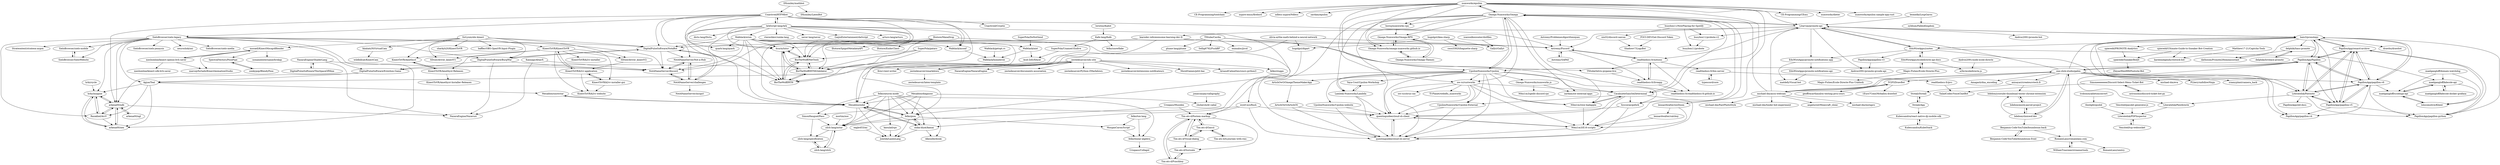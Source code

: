 digraph G {
"numworks/epsilon" -> "Omega-Numworks/Omega"
"numworks/epsilon" -> "UpsilonNumworks/Upsilon"
"numworks/epsilon" -> "CE-Programming/CEmu" ["e"=1]
"numworks/epsilon" -> "numworks/dieter"
"numworks/epsilon" -> "numworks/epsilon-sample-app-rust"
"numworks/epsilon" -> "boricj/numworks-rpn"
"numworks/epsilon" -> "CE-Programming/toolchain" ["e"=1]
"numworks/epsilon" -> "nw-rs/rustworks"
"numworks/epsilon" -> "nspire-emus/firebird" ["e"=1]
"numworks/epsilon" -> "ndless-nspire/Ndless" ["e"=1]
"numworks/epsilon" -> "CacahueteSansSel/leterminal"
"numworks/epsilon" -> "Litarvan/pronote-api"
"numworks/epsilon" -> "zardam/epsilon"
"numworks/epsilon" -> "Omega-Numworks/omega-numworks.github.io"
"numworks/epsilon" -> "lennardwalter/nwDoom"
"zestedesavoir/zds-site" -> "firm1/zest-writer"
"zestedesavoir/zds-site" -> "zestedesavoir/zmarkdown"
"zestedesavoir/zds-site" -> "NazaraEngine/NazaraEngine" ["e"=1]
"zestedesavoir/zds-site" -> "zestedesavoir/documents-association"
"zestedesavoir/zds-site" -> "zestedesavoir/Python-ZMarkdown"
"zestedesavoir/zds-site" -> "zestedesavoir/extensions-notificateurs"
"zestedesavoir/zds-site" -> "MorelGames/pitit-bac"
"zestedesavoir/zds-site" -> "ArnaudCalmettes/cours-python3"
"zestedesavoir/zds-site" -> "DigitalPulseSoftware/Erewhon-Game"
"zestedesavoir/zds-site" -> "felko/sluggo"
"zestedesavoir/zds-site" -> "Apjue/Teal"
"moraell/KinectMocap4Blender" -> "marcojrfurtado/KinectAnimationStudio"
"moraell/KinectMocap4Blender" -> "meshonline/kinect-openni-bvh-saver"
"moraell/KinectMocap4Blender" -> "nonameentername/brokap"
"moraell/KinectMocap4Blender" -> "SpectralVectors/PosePipe"
"busybox11/NowPlaying-for-Spotify" -> "busybox11/probote-v2"
"busybox11/NowPlaying-for-Spotify" -> "busybox11/probote"
"busybox11/NowPlaying-for-Spotify" -> "xixi52/discord-canvas"
"Unactived/RTFMbot" -> "Unactived/Cryptix"
"Unactived/RTFMbot" -> "DigitalPulseSoftware/NotaBot"
"Unactived/RTFMbot" -> "4surix/txtcr"
"Unactived/RTFMbot" -> "Wafelack/mconf"
"Unactived/RTFMbot" -> "arkena00/ndb"
"Unactived/RTFMbot" -> "SieloBrowser/sielo-legacy"
"Unactived/RTFMbot" -> "BioTheWolff/NetTools"
"Unactived/RTFMbot" -> "Astremy/Piscord"
"Unactived/RTFMbot" -> "BioTheWolff/RTH"
"Unactived/RTFMbot" -> "NotANameServer/Not-a-Hub"
"Unactived/RTFMbot" -> "ArkScript-lang/Ark"
"Unactived/RTFMbot" -> "BioTheWolff/HTMLValidator"
"learndev-info/awesome-learning-dev-fr" -> "NotANameServer/discord"
"learndev-info/awesome-learning-dev-fr" -> "DigitalPulseSoftware/NotaBot"
"learndev-info/awesome-learning-dev-fr" -> "Mesabloo/nihil"
"learndev-info/awesome-learning-dev-fr" -> "readthedocs-fr/readthedocs-fr.github.io"
"learndev-info/awesome-learning-dev-fr" -> "Astremy/Piscord"
"Litarvan/pronote-api" -> "EduWireApps/ynotes"
"Litarvan/pronote-api" -> "bain3/pronotepy"
"Litarvan/pronote-api" -> "busybox11/probote-v2"
"Litarvan/pronote-api" -> "Androz2091/pronote-bot"
"Litarvan/pronote-api" -> "Omega-Numworks/Omega"
"Litarvan/pronote-api" -> "readthedocs-fr/notions"
"Litarvan/pronote-api" -> "Astremy/Piscord"
"Litarvan/pronote-api" -> "learndev-info/awesome-learning-dev-fr"
"Litarvan/pronote-api" -> "EduWireApps/pronote-notifications-app"
"Litarvan/pronote-api" -> "Androz2091/pronote-qrcode-api"
"Kafe-lang/Kafe" -> "SuperFola/Unamed-Endive"
"Kafe-lang/Kafe" -> "felko/snowflake"
"ArkScript-lang/Ark" -> "vtereshkov/umka-lang" ["e"=1]
"ArkScript-lang/Ark" -> "never-lang/never" ["e"=1]
"ArkScript-lang/Ark" -> "Wafelack/orion"
"ArkScript-lang/Ark" -> "felko/pion"
"ArkScript-lang/Ark" -> "BioTheWolff/NetTools"
"ArkScript-lang/Ark" -> "BioTheWolff/RTH"
"ArkScript-lang/Ark" -> "BioTheWolff/HTMLValidator"
"ArkScript-lang/Ark" -> "4surix/txtcr"
"ArkScript-lang/Ark" -> "Unactived/RTFMbot"
"ArkScript-lang/Ark" -> "Mesabloo/nihil"
"ArkScript-lang/Ark" -> "GaijinEntertainment/daScript" ["e"=1]
"ArkScript-lang/Ark" -> "Wafelack/mconf"
"ArkScript-lang/Ark" -> "arturo-lang/arturo" ["e"=1]
"ArkScript-lang/Ark" -> "quark-lang/quark"
"ArkScript-lang/Ark" -> "dictu-lang/Dictu" ["e"=1]
"DigitalPulseSoftware/BurgWar" -> "DigitalPulseSoftware/NotaBot"
"DigitalPulseSoftware/BurgWar" -> "NotANameServer/discord"
"DigitalPulseSoftware/BurgWar" -> "NazaraEngine/Nazarust"
"DigitalPulseSoftware/BurgWar" -> "DigitalPulseSoftware/Erewhon-Game"
"felko/pion" -> "Mesabloo/nihil"
"felko/pion" -> "zilch-lang/nstar"
"felko/pion" -> "shika-blyat/kamai"
"felko/pion" -> "Jomtek/LazenLang"
"felko/pion" -> "MorganCaron/Script"
"DigitalPulseSoftware/Erewhon-Game" -> "arkena00/ndb"
"DigitalPulseSoftware/Erewhon-Game" -> "Apjue/Teal"
"Mesabloo/snowstar" -> "Mesabloo/nihil"
"Mesabloo/nihil" -> "felko/pion"
"Mesabloo/nihil" -> "shika-blyat/kamai"
"Mesabloo/nihil" -> "zilch-lang/nstar"
"Mesabloo/nihil" -> "Mesabloo/snowstar"
"Mesabloo/nihil" -> "Jomtek/LazenLang"
"arkena00/ngl" -> "arkena00/ndb"
"BioTheWolff/NetTools" -> "BioTheWolff/RTH"
"BioTheWolff/NetTools" -> "BioTheWolff/HTMLValidator"
"BioTheWolff/NetTools" -> "4surix/txtcr"
"FOCI-DEV/Get-Discord-Token" -> "Shadowv7/LogsBot"
"DigitalPulseSoftware/NotaBot" -> "NotANameServer/challenges"
"DigitalPulseSoftware/NotaBot" -> "DigitalPulseSoftware/BurgWar"
"DigitalPulseSoftware/NotaBot" -> "NotANameServer/Not-a-Hub"
"DigitalPulseSoftware/NotaBot" -> "NotANameServer/discord"
"boricj/numworks-rpn" -> "Omega-Numworks/Omega-RPN"
"eagle453/mi" -> "Jomtek/LazenLang"
"SieloBrowser/sielo-mobile" -> "SieloBrowser/SieloWebsite"
"SieloBrowser/SieloWebsite" -> "SieloBrowser/sielo-mobile"
"icanwalkonwater/dotfiles" -> "Gallyt/Gallyt"
"SirLynix/obs-kinect" -> "KinectToVR/KinectToVR"
"SirLynix/obs-kinect" -> "DigitalPulseSoftware/BurgWar"
"SirLynix/obs-kinect" -> "sharkyh20/KinectToVR" ["e"=1]
"SirLynix/obs-kinect" -> "moraell/KinectMocap4Blender"
"SirLynix/obs-kinect" -> "SDraw/driver_kinectV2"
"SirLynix/obs-kinect" -> "baffler/OBS-OpenVR-Input-Plugin" ["e"=1]
"SirLynix/obs-kinect" -> "falahati/NiVirtualCam"
"SirLynix/obs-kinect" -> "SDraw/driver_kinectV1"
"SirLynix/obs-kinect" -> "DigitalPulseSoftware/NotaBot"
"SirLynix/obs-kinect" -> "KinectToVR/Amethyst"
"leomelki/LoupGarou" -> "Litarvan/pronote-api"
"leomelki/LoupGarou" -> "syldium/FallenKingdom"
"bain3/pronotepy" -> "PapillonApp/renard-archive"
"bain3/pronotepy" -> "PapillonApp/papillon-v6"
"bain3/pronotepy" -> "LiterateInk/Pawnote"
"bain3/pronotepy" -> "PapillonApp/papillon-python"
"bain3/pronotepy" -> "Litarvan/pronote-api"
"bain3/pronotepy" -> "PapillonApp/papillon-v5"
"bain3/pronotepy" -> "dathosim/Pronote2Homeassistant"
"bain3/pronotepy" -> "PapillonApp/Papillon"
"bain3/pronotepy" -> "PapillonApp/papillon-v4"
"bain3/pronotepy" -> "delphiki/hass-pronote"
"bain3/pronotepy" -> "drawbu/drawbot"
"bain3/pronotepy" -> "spieredd/PRONOTE-Analytics"
"bain3/pronotepy" -> "EduWireApps/ynotes"
"Mesabloo/diagnose" -> "zilch-lang/nstar"
"Mesabloo/diagnose" -> "chshersh/dr-cabal"
"Mesabloo/diagnose" -> "Mesabloo/nihil"
"Mesabloo/diagnose" -> "felko/pion"
"EduWireApps/ynotes" -> "EduWireApps/pronote-notifications-app"
"EduWireApps/ynotes" -> "PapillonApp/papillon-v3"
"EduWireApps/ynotes" -> "maelgangloff/kdecole-api"
"EduWireApps/ynotes" -> "EduWireApps/ecoledirecte-api-docs"
"EduWireApps/ynotes" -> "Litarvan/pronote-api"
"EduWireApps/ynotes" -> "PapillonApp/papillon-v4"
"felko/ton-lang" -> "felko/linear-algebra"
"felko/ton-lang" -> "MorganCaron/Script"
"KinectToVR/KinectToVR" -> "KinectToVR/k2vr-application"
"KinectToVR/KinectToVR" -> "KinectToVR/k2vr-installer-gui"
"KinectToVR/KinectToVR" -> "SDraw/driver_kinectV2"
"KinectToVR/KinectToVR" -> "KinectToVR/Amethyst-Releases"
"KinectToVR/KinectToVR" -> "KinectToVR/Amethyst"
"KinectToVR/KinectToVR" -> "KinectToVR/k2vr-installer"
"KinectToVR/KinectToVR" -> "SDraw/driver_kinectV1"
"KinectToVR/KinectToVR" -> "KinectToVR/k2vr-website"
"readthedocs-fr/notions" -> "readthedocs-fr/liveapp"
"readthedocs-fr/notions" -> "readthedocs-fr/readthedocs-fr.github.io"
"readthedocs-fr/notions" -> "Astremy/Piscord"
"readthedocs-fr/notions" -> "TNtube/tetris-pygame-live"
"readthedocs-fr/notions" -> "readthedocs-fr/bin-server"
"felko/neuron-mode" -> "felko/pion"
"felko/neuron-mode" -> "zilch-lang/nstar"
"felko/neuron-mode" -> "Mesabloo/nihil"
"felko/neuron-mode" -> "shika-blyat/kamai"
"felko/neuron-mode" -> "Alkouille/douki"
"felko/neuron-mode" -> "SimonHauguel/Paso"
"felko/neuron-mode" -> "felko/linear-algebra"
"felko/neuron-mode" -> "kaoulad/spc"
"olivia-ai/the-math-behind-a-neural-network" -> "hugolgst/digart"
"olivia-ai/the-math-behind-a-neural-network" -> "Astremy/Piscord"
"olivia-ai/the-math-behind-a-neural-network" -> "Mesabloo/nihil"
"Androz2091/node-ecole-directe" -> "a2br/ecoledirecte.js"
"SDraw/driver_kinectV2" -> "KinectToVR/k2vr-application"
"Omega-Numworks/Omega" -> "UpsilonNumworks/Upsilon"
"Omega-Numworks/Omega" -> "nw-rs/rustworks"
"Omega-Numworks/Omega" -> "numworks/epsilon"
"Omega-Numworks/Omega" -> "CacahueteSansSel/leterminal"
"Omega-Numworks/Omega" -> "Omega-Numworks/omega-numworks.github.io"
"Omega-Numworks/Omega" -> "quentinguidee/cloud-sh-client"
"Omega-Numworks/Omega" -> "boricj/numworks-rpn"
"Omega-Numworks/Omega" -> "zardam/nw-external-apps"
"Omega-Numworks/Omega" -> "quentinguidee/cloud-sh-server"
"Omega-Numworks/Omega" -> "Omega-Numworks/Omega-RPN"
"Omega-Numworks/Omega" -> "Lambda-Numworks/Lambda"
"Omega-Numworks/Omega" -> "M4xi1m3/E16-scripts"
"Omega-Numworks/Omega" -> "Litarvan/pronote-api"
"Omega-Numworks/Omega" -> "M4xi1m3/nw-badapple"
"Omega-Numworks/Omega" -> "Syycorax/gofork"
"Omega-Numworks/omega-numworks.github.io" -> "Omega-Numworks/Omega-RPN"
"Omega-Numworks/omega-numworks.github.io" -> "Omega-Numworks/Omega-Themes"
"Omega-Numworks/Omega-Themes" -> "Omega-Numworks/Omega-RPN"
"Omega-Numworks/Omega-Themes" -> "Omega-Numworks/omega-numworks.github.io"
"4surix/txtcr" -> "BioTheWolff/NetTools"
"4surix/txtcr" -> "BioTheWolff/RTH"
"4surix/txtcr" -> "BioTheWolff/HTMLValidator"
"BioTheWolff/RTH" -> "BioTheWolff/NetTools"
"BioTheWolff/RTH" -> "BioTheWolff/HTMLValidator"
"BioTheWolff/RTH" -> "4surix/txtcr"
"BioTheWolff/HTMLValidator" -> "BioTheWolff/NetTools"
"BioTheWolff/HTMLValidator" -> "BioTheWolff/RTH"
"BioTheWolff/HTMLValidator" -> "4surix/txtcr"
"lennardwalter/nwDoom" -> "lennardwalter/calcboy"
"lennardwalter/nwDoom" -> "M4xi1m3/E16-scripts"
"MorganCaron/Script" -> "felko/linear-algebra"
"felko/linear-algebra" -> "Uriopass/Collagol"
"hrkz/cycle" -> "hrkz/imagine"
"Wafelack/mconf" -> "Wafelack/homebruh"
"Omega-Numworks/numworks.js" -> "zardam/nw-external-apps"
"Omega-Numworks/numworks.js" -> "M4xi1m3/gedit-discord-rpc"
"hugolgst/digart" -> "shika-blyat/kamai"
"xixi52/discord-canvas" -> "Shadowv7/LogsBot"
"busybox11/probote-v2" -> "busybox11/probote"
"EduWireApps/pronote-notifications-app" -> "EduWireApps/pronote-notifications-api"
"EduWireApps/pronote-notifications-app" -> "matdefy/Visual-bot"
"Omega-Numworks/Omega-RPN" -> "Omega-Numworks/Omega-Themes"
"Omega-Numworks/Omega-RPN" -> "Omega-Numworks/omega-numworks.github.io"
"zilch-lang/nstar" -> "zilch-lang/specification"
"zilch-lang/nstar" -> "zilch-lang/zilch"
"shika-blyat/kamai" -> "Mesabloo/nihil"
"shika-blyat/kamai" -> "Jomtek/LazenLang"
"shika-blyat/kamai" -> "Alkouille/douki"
"shika-blyat/kamai" -> "felko/pion"
"Astremy/Piscord" -> "Astremy/SAPAS"
"Astremy/Piscord" -> "readthedocs-fr/notions"
"Astremy/Piscord" -> "readthedocs-fr/liveapp"
"hugolgst/ikea-sharp" -> "coco33920/baguette-sharp"
"hugolgst/ikea-sharp" -> "Gallyt/Gallyt"
"hugolgst/ikea-sharp" -> "hugolgst/digart"
"Iltotore/ManaDrop" -> "BioTheWolff/RTH"
"Iltotore/ManaDrop" -> "BioTheWolff/HTMLValidator"
"Iltotore/ManaDrop" -> "Iltotore/SpigotMetadataAPI"
"Iltotore/ManaDrop" -> "BioTheWolff/NetTools"
"Iltotore/ManaDrop" -> "4surix/txtcr"
"Iltotore/ManaDrop" -> "Iltotore/EnderChest"
"mortim/noc" -> "zilch-lang/nstar"
"KinectToVR/k2vr-installer-gui" -> "KinectToVR/k2vr-application"
"KinectToVR/k2vr-installer-gui" -> "KinectToVR/k2vr-website"
"KinectToVR/k2vr-application" -> "KinectToVR/k2vr-installer-gui"
"KinectToVR/k2vr-application" -> "KinectToVR/k2vr-website"
"KinectToVR/k2vr-application" -> "KinectToVR/KinectToVR"
"Astremy/SAPAS" -> "Astremy/Piscord"
"kaoulad/spc" -> "Jomtek/LazenLang"
"lennardwalter/calcboy" -> "M4xi1m3/E16-scripts"
"TNtube/tetris-pygame-live" -> "readthedocs-fr/liveapp"
"zilch-lang/specification" -> "zilch-lang/zilch"
"readthedocs-fr/liveapp" -> "readthedocs-fr/readthedocs-fr.github.io"
"readthedocs-fr/liveapp" -> "readthedocs-fr/notions"
"TNtube/Cardia" -> "Sellig6792/FuckBF"
"TNtube/Cardia" -> "enimaloc/jircd"
"TNtube/Cardia" -> "Astremy/Piscord"
"TNtube/Cardia" -> "TNtube/tetris-pygame-live"
"TNtube/Cardia" -> "Mesabloo/nihil"
"TNtube/Cardia" -> "plume-lang/plume"
"IV2FI/DrawBot" -> "1Euro7Cent/Mrballou-drawbot"
"IV2FI/DrawBot" -> "geoffreyarthaud/oc-testing-java-cours" ["e"=1]
"IV2FI/DrawBot" -> "michael-dm/ascii-webcam"
"anisayari/createurstech.fr" -> "bdebon/youtube-thumbnail-tester-chrome-extension"
"anisayari/createurstech.fr" -> "Streali/Streali"
"Matthew17-21/Captcha-Tools" -> "kareemelgendy/restock-bot"
"nw-rs/rustworks" -> "quentinguidee/cloud-sh-client"
"nw-rs/rustworks" -> "CacahueteSansSel/leterminal"
"nw-rs/rustworks" -> "M4xi1m3/E16-scripts"
"nw-rs/rustworks" -> "quentinguidee/cloud-sh-server"
"nw-rs/rustworks" -> "nw-rs/citrus-cas"
"nw-rs/rustworks" -> "UpsilonNumworks/Upsilon-External"
"nw-rs/rustworks" -> "TI-Planet/webdfu_numworks"
"nw-rs/rustworks" -> "M4xi1m3/nw-badapple"
"readthedocs-fr/pvc" -> "SaladCoder/VoiceChatBot"
"spieredd/PRONOTE-Analytics" -> "spieredd/SneakerBotJS"
"bdebon/quick-parcel-project" -> "bdebon/youtube-thumbnail-tester-chrome-extension"
"bdebon/quick-parcel-project" -> "bdebon/choiceof.dev"
"bdebon/youtube-thumbnail-tester-chrome-extension" -> "bdebon/quick-parcel-project"
"zonkypop/BlendyPose" -> "SpectralVectors/PosePipe"
"michael-dm/ascii-webcam" -> "michael-dm/tinder-bot-experiment"
"michael-dm/ascii-webcam" -> "Litarvan/pronote-api"
"michael-dm/ascii-webcam" -> "angeluriot/Minecraft_clone" ["e"=1]
"michael-dm/ascii-webcam" -> "michael-dm/instapro"
"michael-dm/ascii-webcam" -> "michael-dm/FastPhotoStyle"
"michael-dm/ascii-webcam" -> "IV2FI/DrawBot"
"michael-dm/ascii-webcam" -> "one-click-studio/gabin"
"michael-dm/ascii-webcam" -> "Omega-Numworks/Omega"
"Wafelack/orion" -> "quark-lang/quark"
"Wafelack/orion" -> "Wafelack/nixt"
"Wafelack/orion" -> "Wafelack/mconf"
"Wafelack/orion" -> "NotANameServer/discord"
"Wafelack/orion" -> "felko/pion"
"Wafelack/orion" -> "wyx0-xyz/flush"
"Wafelack/orion" -> "Mesabloo/nihil"
"Wafelack/orion" -> "BioTheWolff/NetTools"
"Wafelack/orion" -> "BioTheWolff/RTH"
"Wafelack/orion" -> "4surix/txtcr"
"Wafelack/orion" -> "DigitalPulseSoftware/NotaBot"
"Tim-ats-d/A-journey-with-rms" -> "Tim-ats-d/Gascii"
"Tim-ats-d/Gascii" -> "Tim-ats-d/Visual-dialog"
"Tim-ats-d/Gascii" -> "Tim-ats-d/A-journey-with-rms"
"Tim-ats-d/Gascii" -> "Tim-ats-d/Postem-markup"
"ArtichOwO/ArtichOS" -> "quentinguidee/cloud-sh-server"
"ArtichOwO/ArtichOS" -> "quentinguidee/cloud-sh-client"
"SuperFola/DoNotSend" -> "Wafelack/nixt"
"Uriopass/Musidex" -> "zilch-lang/nstar"
"Uriopass/Musidex" -> "Tim-ats-d/Postem-markup"
"NotANameServer/discord" -> "NotANameServer/Not-a-Hub"
"NotANameServer/discord" -> "NotANameServer/challenges"
"spieredd/Ultimate-Guide-to-Sneaker-Bot-Creation" -> "kareemelgendy/restock-bot"
"spieredd/Ultimate-Guide-to-Sneaker-Bot-Creation" -> "spieredd/SneakerBotJS"
"NotANameServer/challenges" -> "NotANameServer/Not-a-Hub"
"NotANameServer/challenges" -> "NotANameServer/discord"
"NotANameServer/challenges" -> "DigitalPulseSoftware/NotaBot"
"NotANameServer/challenges" -> "NotANameServer/incipyt"
"Wafelack/nixt" -> "Acid-ZdS/HAcid"
"Wafelack/nixt" -> "Wafelack/homebruh"
"SuperFola/pataro" -> "BioTheWolff/HTMLValidator"
"SuperFola/pataro" -> "BioTheWolff/NetTools"
"SuperFola/pataro" -> "BioTheWolff/RTH"
"Astremy/ProblemesAlgorithmiques" -> "Astremy/Piscord"
"Tim-ats-d/Visual-dialog" -> "Tim-ats-d/Gascii"
"Tim-ats-d/Visual-dialog" -> "Tim-ats-d/Postem-markup"
"Tim-ats-d/Visual-dialog" -> "Tim-ats-d/Suricate"
"Kannagi/AltairX" -> "NazaraEngine/Nazarust"
"Kannagi/AltairX" -> "NotANameServer/discord"
"wyx0-xyz/flush" -> "Tim-ats-d/Postem-markup"
"wyx0-xyz/flush" -> "SimonHauguel/Paso"
"wyx0-xyz/flush" -> "quentinguidee/cloud-sh-server"
"wyx0-xyz/flush" -> "quentinguidee/cloud-sh-client"
"ArtichOwO/OmegaThemeMakerApp" -> "ArtichOwO/ArtichOS"
"M4xi1m3/nw-badapple" -> "CacahueteSansSel/leterminal"
"M4xi1m3/nw-badapple" -> "M4xi1m3/E16-scripts"
"spieredd/SneakerBotJS" -> "ZhiyaoWen999/Footsite-Bot"
"trobonox/abletonconvert" -> "thislight/gsolid"
"maelgangloff/kdecole-api" -> "maelgangloff/kdecole-docker-grafana"
"maelgangloff/kdecole-api" -> "maelgangloff/scolengo-api"
"maelgangloff/kdecole-api" -> "lolocomotive/Klient"
"readthedocs-fr/bin-server" -> "typescord/core"
"readthedocs-fr/bin-server" -> "readthedocs-fr/pvc"
"NotANameServer/Not-a-Hub" -> "NotANameServer/challenges"
"NotANameServer/Not-a-Hub" -> "NotANameServer/discord"
"EduWireApps/pronote-notifications-api" -> "matdefy/Visual-bot"
"CacahueteSansSel/leterminal" -> "M4xi1m3/E16-scripts"
"CacahueteSansSel/leterminal" -> "quentinguidee/cloud-sh-client"
"CacahueteSansSel/leterminal" -> "M4xi1m3/nw-badapple"
"CacahueteSansSel/leterminal" -> "quentinguidee/cloud-sh-server"
"CacahueteSansSel/leterminal" -> "UpsilonNumworks/Upsilon-External"
"CacahueteSansSel/leterminal" -> "Syycorax/gofork"
"UpsilonNumworks/Upsilon-External" -> "quentinguidee/cloud-sh-server"
"UpsilonNumworks/Upsilon-External" -> "quentinguidee/cloud-sh-client"
"Wafelack/getopt.rs" -> "Wafelack/homebruh"
"typescord/core" -> "readthedocs-fr/bin-server"
"zilch-lang/zilch" -> "zilch-lang/specification"
"zilch-lang/zilch" -> "zilch-lang/nstar"
"SimonHauguel/Paso" -> "zilch-lang/specification"
"SimonHauguel/Paso" -> "zilch-lang/nstar"
"Tim-ats-d/Suricate" -> "Tim-ats-d/Punchboy"
"M4xi1m3/E16-scripts" -> "quentinguidee/cloud-sh-client"
"M4xi1m3/E16-scripts" -> "quentinguidee/cloud-sh-server"
"maelgangloff/kdecole-docker-grafana" -> "maelgangloff/kdecole-api"
"jonascarpay/calligraphy" -> "chshersh/dr-cabal"
"EduWireApps/ecoledirecte-api-docs" -> "Magic-Fishes/Ecole-Directe-Plus"
"EduWireApps/ecoledirecte-api-docs" -> "a2br/ecoledirecte.js"
"EduWireApps/ecoledirecte-api-docs" -> "EduWireApps/ynotes"
"NazaraEngine/ShaderLang" -> "DigitalPulseSoftware/ThisSpaceOfMine"
"NazaraEngine/ShaderLang" -> "NotANameServer/discord"
"NazaraEngine/ShaderLang" -> "NazaraEngine/Nazarust"
"KinectToVR/Amethyst" -> "KinectToVR/Amethyst-Releases"
"SpectralVectors/PosePipe" -> "zonkypop/BlendyPose"
"UpsilonNumworks/Upsilon" -> "Omega-Numworks/Omega"
"UpsilonNumworks/Upsilon" -> "nw-rs/rustworks"
"UpsilonNumworks/Upsilon" -> "UpsilonNumworks/Upsilon-External"
"UpsilonNumworks/Upsilon" -> "UpsilonNumworks/Upsilon-website"
"UpsilonNumworks/Upsilon" -> "M4xi1m3/nw-badapple"
"UpsilonNumworks/Upsilon" -> "Lambda-Numworks/Lambda"
"UpsilonNumworks/Upsilon" -> "Omega-Numworks/numworks.js"
"UpsilonNumworks/Upsilon" -> "CacahueteSansSel/leterminal"
"UpsilonNumworks/Upsilon" -> "quentinguidee/cloud-sh-client"
"UpsilonNumworks/Upsilon" -> "Syycorax/gofork"
"UpsilonNumworks/Upsilon" -> "Yaya-Cout/Upsilon-Workshop"
"UpsilonNumworks/Upsilon" -> "quentinguidee/cloud-sh-server"
"UpsilonNumworks/Upsilon" -> "ArtichOwO/OmegaThemeMakerApp"
"UpsilonNumworks/Upsilon" -> "Tim-ats-d/Postem-markup"
"KinectToVR/Amethyst-Releases" -> "KinectToVR/Amethyst"
"KinectToVR/Amethyst-Releases" -> "KinectToVR/Amethyst-Installer-Releases"
"Tim-ats-d/Postem-markup" -> "Tim-ats-d/Punchboy"
"Tim-ats-d/Postem-markup" -> "Tim-ats-d/Visual-dialog"
"Tim-ats-d/Postem-markup" -> "Tim-ats-d/Gascii"
"Tim-ats-d/Postem-markup" -> "Tim-ats-d/Suricate"
"Tim-ats-d/Punchboy" -> "Tim-ats-d/Suricate"
"Tim-ats-d/Punchboy" -> "Tim-ats-d/Postem-markup"
"lolocomotive/Klient" -> "maelgangloff/scolengo-api"
"Lambda-Numworks/Lambda" -> "quentinguidee/cloud-sh-server"
"Lambda-Numworks/Lambda" -> "quentinguidee/cloud-sh-client"
"Lambda-Numworks/Lambda" -> "Yaya-Cout/Upsilon-Workshop"
"Syycorax/gofork" -> "quentinguidee/cloud-sh-server"
"Syycorax/gofork" -> "quentinguidee/cloud-sh-client"
"UpsilonNumworks/Upsilon-website" -> "quentinguidee/cloud-sh-server"
"UpsilonNumworks/Upsilon-website" -> "quentinguidee/cloud-sh-client"
"quentinguidee/cloud-sh-client" -> "quentinguidee/cloud-sh-server"
"quentinguidee/cloud-sh-client" -> "M4xi1m3/E16-scripts"
"astrxnomo/discord-ticket-bot-py" -> "Simoneeeeeeee/Discord-Select-Menu-Ticket-Bot"
"Simoneeeeeeee/Discord-Select-Menu-Ticket-Bot" -> "astrxnomo/discord-ticket-bot-py"
"Simoneeeeeeee/Discord-Select-Menu-Ticket-Bot" -> "SaladCoder/VoiceChatBot"
"PapillonApp/papillon-python" -> "PapillonApp/renard-archive"
"bdebon/choiceof.dev" -> "bdebon/quick-parcel-project"
"bdebon/choiceof.dev" -> "bdebon/youtube-thumbnail-tester-chrome-extension"
"bdebon/choiceof.dev" -> "Benjamin-Code-YouTube/boumboum-back"
"bdebon/choiceof.dev" -> "one-click-studio/gabin"
"one-click-studio/gabin" -> "PapillonApp/Papillon"
"one-click-studio/gabin" -> "bdebon/choiceof.dev"
"one-click-studio/gabin" -> "RomainLanz/romainlanz.com"
"one-click-studio/gabin" -> "LiterateInk/Pawnote"
"one-click-studio/gabin" -> "bain3/pronotepy"
"one-click-studio/gabin" -> "IV2FI/DrawBot"
"one-click-studio/gabin" -> "michael-dm/eva"
"one-click-studio/gabin" -> "michael-dm/ascii-webcam"
"one-click-studio/gabin" -> "PLhery/unfollowNinja" ["e"=1]
"one-click-studio/gabin" -> "iciamyplant/camera_hack" ["e"=1]
"one-click-studio/gabin" -> "Litarvan/pronote-api"
"one-click-studio/gabin" -> "anisayari/createurstech.fr"
"one-click-studio/gabin" -> "Amagash/dna_encoding"
"one-click-studio/gabin" -> "PapillonApp/papillon-v6"
"Yaya-Cout/Upsilon-Workshop" -> "Lambda-Numworks/Lambda"
"Kubessandra/KubeStack" -> "Kubessandra/react-native-dji-mobile-sdk"
"Streali/App" -> "Streali/Streali"
"Streali/App" -> "Kubessandra/react-native-dji-mobile-sdk"
"Streali/Streali" -> "Streali/App"
"hrkz/imagine" -> "Razakhel/ArcV"
"hrkz/imagine" -> "arkena00/nex"
"hrkz/imagine" -> "arkena00/ndb"
"PapillonApp/papillon-v5" -> "PapillonApp/renard-archive"
"PapillonApp/papillon-v5" -> "PapillonApp/papillon-v6"
"PapillonApp/papillon-v5" -> "PapillonApp/papillon-python"
"PapillonApp/papillon-v5" -> "LiterateInk/Pawnote"
"PapillonApp/papillon-v5" -> "PapillonApp/papillon-v4"
"PapillonApp/papillon-v3" -> "Androz2091/pronote-qrcode-api"
"Kubessandra/react-native-dji-mobile-sdk" -> "Kubessandra/KubeStack"
"quentinguidee/cloud-sh-server" -> "quentinguidee/cloud-sh-client"
"meshonline/kinect-openni-bvh-saver" -> "meshonline/kinect-sdk-bvh-saver"
"meshonline/kinect-openni-bvh-saver" -> "moraell/KinectMocap4Blender"
"meshonline/kinect-openni-bvh-saver" -> "marcojrfurtado/KinectAnimationStudio"
"PapillonApp/papillon-v6" -> "PapillonApp/renard-archive"
"PapillonApp/papillon-v6" -> "LiterateInk/Pawnote"
"PapillonApp/papillon-v6" -> "PapillonApp/Papillon"
"PapillonApp/papillon-v6" -> "PapillonApp/papillon-v5"
"PapillonApp/papillon-v6" -> "PapillonApp/papillon-python"
"PapillonApp/papillon-v6" -> "maelgangloff/scolengo-api"
"PapillonApp/papillon-v6" -> "bain3/pronotepy"
"PapillonApp/papillon-v6" -> "PapillonApp/papillon-v4"
"Magic-Fishes/Ecole-Directe-Plus" -> "Magic-Fishes/Ecole-Directe-Plus-Unblock"
"Magic-Fishes/Ecole-Directe-Plus" -> "EduWireApps/ecoledirecte-api-docs"
"maelgangloff/scolengo-api" -> "lolocomotive/Klient"
"maelgangloff/scolengo-api" -> "maelgangloff/kdecole-api"
"Apjue/Teal" -> "hrkz/imagine"
"Apjue/Teal" -> "arkena00/nex"
"Apjue/Teal" -> "Razakhel/ArcV"
"Apjue/Teal" -> "Mesabloo/snowstar"
"PapillonApp/renard-archive" -> "PapillonApp/papillon-v6"
"PapillonApp/renard-archive" -> "PapillonApp/papillon-python"
"PapillonApp/renard-archive" -> "PapillonApp/papillon-v5"
"PapillonApp/renard-archive" -> "LiterateInk/Pawnote"
"PapillonApp/renard-archive" -> "PapillonApp/Papillon"
"PapillonApp/renard-archive" -> "bain3/pronotepy"
"SieloBrowser/sielo-legacy" -> "arkena00/ndb"
"SieloBrowser/sielo-legacy" -> "Razakhel/ArcV"
"SieloBrowser/sielo-legacy" -> "SieloBrowser/sielo-jennysis"
"SieloBrowser/sielo-legacy" -> "Apjue/Teal"
"SieloBrowser/sielo-legacy" -> "hrkz/imagine"
"SieloBrowser/sielo-legacy" -> "SieloBrowser/SieloWebsite"
"SieloBrowser/sielo-legacy" -> "arkena00/nex"
"SieloBrowser/sielo-legacy" -> "neuroshok/nxi"
"SieloBrowser/sielo-legacy" -> "SieloBrowser/sielo-mobile"
"SieloBrowser/sielo-legacy" -> "SieloBrowser/sielo-media"
"SieloBrowser/sielo-legacy" -> "Strateontext/strateon-argon"
"SieloBrowser/sielo-legacy" -> "DigitalPulseSoftware/Erewhon-Game"
"SieloBrowser/sielo-legacy" -> "DigitalPulseSoftware/BurgWar"
"SieloBrowser/sielo-legacy" -> "DigitalPulseSoftware/NotaBot"
"SieloBrowser/sielo-legacy" -> "NotANameServer/discord"
"delphiki/hass-pronote" -> "delphiki/lovelace-pronote"
"delphiki/hass-pronote" -> "dathosim/Pronote2Homeassistant"
"DigitalPulseSoftware/ThisSpaceOfMine" -> "NazaraEngine/ShaderLang"
"SuperFola/Unamed-Endive" -> "Acid-ZdS/HAcid"
"arkena00/nex" -> "arkena00/ndb"
"arkena00/nex" -> "hrkz/imagine"
"Vexcited/tcp-websocket" -> "LiterateInk/PDFInspector"
"thislight/gsolid" -> "LiterateInk/PDFInspector"
"RomainLanz/romainlanz.com" -> "WilliamTraoreee/streamertools"
"RomainLanz/romainlanz.com" -> "RomainLanz/sentry" ["e"=1]
"Benjamin-Code-YouTube/boumboum-back" -> "Benjamin-Code-YouTube/boumboum-front"
"Benjamin-Code-YouTube/boumboum-back" -> "RomainLanz/romainlanz.com"
"LiterateInk/Pawnote" -> "PapillonApp/papillon-v6"
"LiterateInk/Pawnote" -> "PapillonApp/renard-archive"
"LiterateInk/Pawnote" -> "PapillonApp/Papillon"
"LiterateInk/Pawnote" -> "PapillonApp/papillon-v5"
"LiterateInk/Pawnote" -> "PapillonApp/papillon-python"
"LiterateInk/Pawnote" -> "PapillonApp/old-docs"
"LiterateInk/Pawnote" -> "LiterateInk/Pawdirecte"
"Benjamin-Code-YouTube/boumboum-front" -> "Benjamin-Code-YouTube/boumboum-back"
"DXsmiley/mathbot" -> "DXsmiley/LatexBot"
"DXsmiley/mathbot" -> "Unactived/RTFMbot"
"LiterateInk/Pawdirecte" -> "LiterateInk/PDFInspector"
"delphiki/lovelace-pronote" -> "delphiki/hass-pronote"
"WilliamTraoreee/streamertools" -> "RomainLanz/romainlanz.com"
"maelgangloff/domain-watchdog" -> "maelgangloff/scolengo-api"
"maelgangloff/domain-watchdog" -> "lolocomotive/Klient"
"maelgangloff/domain-watchdog" -> "maelgangloff/kdecole-api"
"PapillonApp/Papillon" -> "PapillonApp/papillon-v6"
"PapillonApp/Papillon" -> "LiterateInk/Pawnote"
"PapillonApp/Papillon" -> "PapillonApp/renard-archive"
"PapillonApp/Papillon" -> "PapillonApp/papillon-v5"
"PapillonApp/Papillon" -> "bain3/pronotepy"
"PapillonApp/Papillon" -> "LiterateInk/Pawdirecte"
"PapillonApp/Papillon" -> "one-click-studio/gabin"
"PapillonApp/Papillon" -> "UpsilonNumworks/Upsilon"
"zestedesavoir/zmarkdown" -> "zestedesavoir/latex-template"
"zestedesavoir/zmarkdown" -> "zestedesavoir/zds-site"
"falahati/NiVirtualCam" -> "wildbillcat/KinectCam"
"loristns/Kadot" -> "Kafe-lang/Kafe"
"Razakhel/ArcV" -> "hrkz/imagine"
"Razakhel/ArcV" -> "arkena00/nex"
"Razakhel/ArcV" -> "arkena00/ndb"
"arkena00/ndb" -> "arkena00/nex"
"arkena00/ndb" -> "hrkz/imagine"
"arkena00/ndb" -> "arkena00/ngl"
"arkena00/ndb" -> "Razakhel/ArcV"
"arkena00/ndb" -> "NazaraEngine/Nazarust"
"Vexcited/passkit-generator.js" -> "LiterateInk/PDFInspector"
"LiterateInk/PDFInspector" -> "Vexcited/tcp-websocket"
"numworks/epsilon" ["l"="-23.194,-23.94"]
"Omega-Numworks/Omega" ["l"="-23.232,-23.94"]
"UpsilonNumworks/Upsilon" ["l"="-23.25,-23.954"]
"CE-Programming/CEmu" ["l"="-12.124,-6.968"]
"numworks/dieter" ["l"="-23.146,-23.964"]
"numworks/epsilon-sample-app-rust" ["l"="-23.148,-23.942"]
"boricj/numworks-rpn" ["l"="-23.206,-23.959"]
"CE-Programming/toolchain" ["l"="-12.084,-6.988"]
"nw-rs/rustworks" ["l"="-23.221,-23.972"]
"nspire-emus/firebird" ["l"="-12.478,-6.899"]
"ndless-nspire/Ndless" ["l"="-12.237,-6.951"]
"CacahueteSansSel/leterminal" ["l"="-23.233,-23.961"]
"Litarvan/pronote-api" ["l"="-23.28,-23.904"]
"zardam/epsilon" ["l"="-23.161,-23.928"]
"Omega-Numworks/omega-numworks.github.io" ["l"="-23.185,-23.961"]
"lennardwalter/nwDoom" ["l"="-23.202,-23.977"]
"zestedesavoir/zds-site" ["l"="-23.55,-24.166"]
"firm1/zest-writer" ["l"="-23.544,-24.2"]
"zestedesavoir/zmarkdown" ["l"="-23.575,-24.199"]
"NazaraEngine/NazaraEngine" ["l"="-23.08,-27.388"]
"zestedesavoir/documents-association" ["l"="-23.527,-24.175"]
"zestedesavoir/Python-ZMarkdown" ["l"="-23.554,-24.187"]
"zestedesavoir/extensions-notificateurs" ["l"="-23.578,-24.166"]
"MorelGames/pitit-bac" ["l"="-23.571,-24.177"]
"ArnaudCalmettes/cours-python3" ["l"="-23.571,-24.153"]
"DigitalPulseSoftware/Erewhon-Game" ["l"="-23.527,-24.109"]
"felko/sluggo" ["l"="-23.534,-24.187"]
"Apjue/Teal" ["l"="-23.498,-24.121"]
"moraell/KinectMocap4Blender" ["l"="-23.711,-24.064"]
"marcojrfurtado/KinectAnimationStudio" ["l"="-23.738,-24.042"]
"meshonline/kinect-openni-bvh-saver" ["l"="-23.747,-24.063"]
"nonameentername/brokap" ["l"="-23.714,-24.043"]
"SpectralVectors/PosePipe" ["l"="-23.744,-24.098"]
"busybox11/NowPlaying-for-Spotify" ["l"="-23.369,-23.791"]
"busybox11/probote-v2" ["l"="-23.338,-23.836"]
"busybox11/probote" ["l"="-23.361,-23.815"]
"xixi52/discord-canvas" ["l"="-23.389,-23.748"]
"Unactived/RTFMbot" ["l"="-23.45,-24.069"]
"Unactived/Cryptix" ["l"="-23.473,-24.075"]
"DigitalPulseSoftware/NotaBot" ["l"="-23.489,-24.049"]
"4surix/txtcr" ["l"="-23.425,-24.082"]
"Wafelack/mconf" ["l"="-23.436,-24.045"]
"arkena00/ndb" ["l"="-23.496,-24.09"]
"SieloBrowser/sielo-legacy" ["l"="-23.511,-24.081"]
"BioTheWolff/NetTools" ["l"="-23.432,-24.075"]
"Astremy/Piscord" ["l"="-23.358,-24.001"]
"BioTheWolff/RTH" ["l"="-23.436,-24.08"]
"NotANameServer/Not-a-Hub" ["l"="-23.472,-24.051"]
"ArkScript-lang/Ark" ["l"="-23.409,-24.076"]
"BioTheWolff/HTMLValidator" ["l"="-23.433,-24.089"]
"learndev-info/awesome-learning-dev-fr" ["l"="-23.392,-24.007"]
"NotANameServer/discord" ["l"="-23.473,-24.038"]
"Mesabloo/nihil" ["l"="-23.372,-24.081"]
"readthedocs-fr/readthedocs-fr.github.io" ["l"="-23.36,-23.986"]
"EduWireApps/ynotes" ["l"="-23.228,-23.874"]
"bain3/pronotepy" ["l"="-23.28,-23.847"]
"Androz2091/pronote-bot" ["l"="-23.306,-23.914"]
"readthedocs-fr/notions" ["l"="-23.326,-23.981"]
"EduWireApps/pronote-notifications-app" ["l"="-23.243,-23.897"]
"Androz2091/pronote-qrcode-api" ["l"="-23.273,-23.885"]
"Kafe-lang/Kafe" ["l"="-23.538,-23.91"]
"SuperFola/Unamed-Endive" ["l"="-23.513,-23.935"]
"felko/snowflake" ["l"="-23.558,-23.911"]
"vtereshkov/umka-lang" ["l"="-22.533,-21.835"]
"never-lang/never" ["l"="-22.554,-21.851"]
"Wafelack/orion" ["l"="-23.413,-24.049"]
"felko/pion" ["l"="-23.361,-24.094"]
"GaijinEntertainment/daScript" ["l"="-22.526,-21.907"]
"arturo-lang/arturo" ["l"="-22.428,-21.765"]
"quark-lang/quark" ["l"="-23.392,-24.051"]
"dictu-lang/Dictu" ["l"="-22.622,-21.815"]
"DigitalPulseSoftware/BurgWar" ["l"="-23.525,-24.058"]
"NazaraEngine/Nazarust" ["l"="-23.508,-24.051"]
"zilch-lang/nstar" ["l"="-23.32,-24.089"]
"shika-blyat/kamai" ["l"="-23.369,-24.106"]
"Jomtek/LazenLang" ["l"="-23.364,-24.117"]
"MorganCaron/Script" ["l"="-23.344,-24.139"]
"Mesabloo/snowstar" ["l"="-23.415,-24.104"]
"arkena00/ngl" ["l"="-23.481,-24.104"]
"FOCI-DEV/Get-Discord-Token" ["l"="-23.418,-23.693"]
"Shadowv7/LogsBot" ["l"="-23.405,-23.718"]
"NotANameServer/challenges" ["l"="-23.483,-24.032"]
"Omega-Numworks/Omega-RPN" ["l"="-23.194,-23.968"]
"eagle453/mi" ["l"="-23.365,-24.147"]
"SieloBrowser/sielo-mobile" ["l"="-23.541,-24.069"]
"SieloBrowser/SieloWebsite" ["l"="-23.535,-24.082"]
"icanwalkonwater/dotfiles" ["l"="-23.364,-24.227"]
"Gallyt/Gallyt" ["l"="-23.368,-24.206"]
"SirLynix/obs-kinect" ["l"="-23.609,-24.045"]
"KinectToVR/KinectToVR" ["l"="-23.652,-24.015"]
"sharkyh20/KinectToVR" ["l"="-32.613,-34.694"]
"SDraw/driver_kinectV2" ["l"="-23.646,-24.038"]
"baffler/OBS-OpenVR-Input-Plugin" ["l"="-32.711,-34.554"]
"falahati/NiVirtualCam" ["l"="-23.639,-24.078"]
"SDraw/driver_kinectV1" ["l"="-23.627,-24.027"]
"KinectToVR/Amethyst" ["l"="-23.629,-24.006"]
"leomelki/LoupGarou" ["l"="-23.337,-23.902"]
"syldium/FallenKingdom" ["l"="-23.368,-23.898"]
"PapillonApp/renard-archive" ["l"="-23.276,-23.828"]
"PapillonApp/papillon-v6" ["l"="-23.246,-23.824"]
"LiterateInk/Pawnote" ["l"="-23.253,-23.836"]
"PapillonApp/papillon-python" ["l"="-23.267,-23.836"]
"PapillonApp/papillon-v5" ["l"="-23.263,-23.822"]
"dathosim/Pronote2Homeassistant" ["l"="-23.31,-23.85"]
"PapillonApp/Papillon" ["l"="-23.256,-23.852"]
"PapillonApp/papillon-v4" ["l"="-23.24,-23.844"]
"delphiki/hass-pronote" ["l"="-23.33,-23.853"]
"drawbu/drawbot" ["l"="-23.307,-23.823"]
"spieredd/PRONOTE-Analytics" ["l"="-23.34,-23.812"]
"Mesabloo/diagnose" ["l"="-23.318,-24.117"]
"chshersh/dr-cabal" ["l"="-23.282,-24.153"]
"PapillonApp/papillon-v3" ["l"="-23.252,-23.882"]
"maelgangloff/kdecole-api" ["l"="-23.165,-23.835"]
"EduWireApps/ecoledirecte-api-docs" ["l"="-23.171,-23.869"]
"felko/ton-lang" ["l"="-23.331,-24.166"]
"felko/linear-algebra" ["l"="-23.326,-24.143"]
"KinectToVR/k2vr-application" ["l"="-23.669,-24.025"]
"KinectToVR/k2vr-installer-gui" ["l"="-23.679,-24.008"]
"KinectToVR/Amethyst-Releases" ["l"="-23.643,-23.988"]
"KinectToVR/k2vr-installer" ["l"="-23.667,-23.994"]
"KinectToVR/k2vr-website" ["l"="-23.681,-24.021"]
"readthedocs-fr/liveapp" ["l"="-23.343,-23.986"]
"TNtube/tetris-pygame-live" ["l"="-23.335,-24.003"]
"readthedocs-fr/bin-server" ["l"="-23.284,-24.024"]
"felko/neuron-mode" ["l"="-23.34,-24.102"]
"Alkouille/douki" ["l"="-23.351,-24.115"]
"SimonHauguel/Paso" ["l"="-23.316,-24.065"]
"kaoulad/spc" ["l"="-23.344,-24.124"]
"olivia-ai/the-math-behind-a-neural-network" ["l"="-23.36,-24.063"]
"hugolgst/digart" ["l"="-23.375,-24.129"]
"Androz2091/node-ecole-directe" ["l"="-23.087,-23.85"]
"a2br/ecoledirecte.js" ["l"="-23.12,-23.856"]
"quentinguidee/cloud-sh-client" ["l"="-23.255,-23.971"]
"zardam/nw-external-apps" ["l"="-23.228,-23.981"]
"quentinguidee/cloud-sh-server" ["l"="-23.255,-23.977"]
"Lambda-Numworks/Lambda" ["l"="-23.265,-23.955"]
"M4xi1m3/E16-scripts" ["l"="-23.233,-23.972"]
"M4xi1m3/nw-badapple" ["l"="-23.223,-23.957"]
"Syycorax/gofork" ["l"="-23.245,-23.966"]
"Omega-Numworks/Omega-Themes" ["l"="-23.174,-23.975"]
"lennardwalter/calcboy" ["l"="-23.216,-23.992"]
"Uriopass/Collagol" ["l"="-23.31,-24.162"]
"hrkz/cycle" ["l"="-23.53,-24.131"]
"hrkz/imagine" ["l"="-23.513,-24.111"]
"Wafelack/homebruh" ["l"="-23.449,-24.015"]
"Omega-Numworks/numworks.js" ["l"="-23.24,-23.992"]
"M4xi1m3/gedit-discord-rpc" ["l"="-23.228,-24.011"]
"EduWireApps/pronote-notifications-api" ["l"="-23.228,-23.906"]
"matdefy/Visual-bot" ["l"="-23.221,-23.896"]
"zilch-lang/specification" ["l"="-23.303,-24.08"]
"zilch-lang/zilch" ["l"="-23.299,-24.093"]
"Astremy/SAPAS" ["l"="-23.347,-24.011"]
"hugolgst/ikea-sharp" ["l"="-23.377,-24.179"]
"coco33920/baguette-sharp" ["l"="-23.385,-24.2"]
"Iltotore/ManaDrop" ["l"="-23.432,-24.106"]
"Iltotore/SpigotMetadataAPI" ["l"="-23.436,-24.13"]
"Iltotore/EnderChest" ["l"="-23.421,-24.128"]
"mortim/noc" ["l"="-23.289,-24.106"]
"TNtube/Cardia" ["l"="-23.352,-24.033"]
"Sellig6792/FuckBF" ["l"="-23.371,-24.023"]
"enimaloc/jircd" ["l"="-23.33,-24.028"]
"plume-lang/plume" ["l"="-23.333,-24.043"]
"IV2FI/DrawBot" ["l"="-23.199,-23.8"]
"1Euro7Cent/Mrballou-drawbot" ["l"="-23.164,-23.774"]
"geoffreyarthaud/oc-testing-java-cours" ["l"="34.887,18.501"]
"michael-dm/ascii-webcam" ["l"="-23.215,-23.841"]
"anisayari/createurstech.fr" ["l"="-23.188,-23.731"]
"bdebon/youtube-thumbnail-tester-chrome-extension" ["l"="-23.206,-23.705"]
"Streali/Streali" ["l"="-23.154,-23.693"]
"Matthew17-21/Captcha-Tools" ["l"="-23.484,-23.731"]
"kareemelgendy/restock-bot" ["l"="-23.462,-23.748"]
"nw-rs/citrus-cas" ["l"="-23.205,-24.002"]
"UpsilonNumworks/Upsilon-External" ["l"="-23.242,-23.977"]
"TI-Planet/webdfu_numworks" ["l"="-23.194,-23.993"]
"readthedocs-fr/pvc" ["l"="-23.246,-24.06"]
"SaladCoder/VoiceChatBot" ["l"="-23.211,-24.087"]
"spieredd/SneakerBotJS" ["l"="-23.395,-23.788"]
"bdebon/quick-parcel-project" ["l"="-23.231,-23.7"]
"bdebon/choiceof.dev" ["l"="-23.238,-23.734"]
"zonkypop/BlendyPose" ["l"="-23.764,-24.115"]
"michael-dm/tinder-bot-experiment" ["l"="-23.191,-23.826"]
"angeluriot/Minecraft_clone" ["l"="-36.107,-12.003"]
"michael-dm/instapro" ["l"="-23.194,-23.858"]
"michael-dm/FastPhotoStyle" ["l"="-23.185,-23.844"]
"one-click-studio/gabin" ["l"="-23.242,-23.799"]
"Wafelack/nixt" ["l"="-23.45,-23.996"]
"wyx0-xyz/flush" ["l"="-23.304,-24.016"]
"Tim-ats-d/A-journey-with-rms" ["l"="-23.228,-24.051"]
"Tim-ats-d/Gascii" ["l"="-23.245,-24.041"]
"Tim-ats-d/Visual-dialog" ["l"="-23.257,-24.037"]
"Tim-ats-d/Postem-markup" ["l"="-23.263,-24.021"]
"ArtichOwO/ArtichOS" ["l"="-23.275,-23.983"]
"SuperFola/DoNotSend" ["l"="-23.459,-23.966"]
"Uriopass/Musidex" ["l"="-23.283,-24.06"]
"spieredd/Ultimate-Guide-to-Sneaker-Bot-Creation" ["l"="-23.433,-23.766"]
"NotANameServer/incipyt" ["l"="-23.489,-24.01"]
"Acid-ZdS/HAcid" ["l"="-23.484,-23.963"]
"SuperFola/pataro" ["l"="-23.449,-24.095"]
"Astremy/ProblemesAlgorithmiques" ["l"="-23.375,-23.977"]
"Tim-ats-d/Suricate" ["l"="-23.242,-24.032"]
"Kannagi/AltairX" ["l"="-23.5,-24.028"]
"ArtichOwO/OmegaThemeMakerApp" ["l"="-23.28,-23.964"]
"ZhiyaoWen999/Footsite-Bot" ["l"="-23.416,-23.788"]
"trobonox/abletonconvert" ["l"="-23.1,-23.9"]
"thislight/gsolid" ["l"="-23.124,-23.894"]
"maelgangloff/kdecole-docker-grafana" ["l"="-23.144,-23.836"]
"maelgangloff/scolengo-api" ["l"="-23.175,-23.818"]
"lolocomotive/Klient" ["l"="-23.157,-23.815"]
"typescord/core" ["l"="-23.279,-24.038"]
"Wafelack/getopt.rs" ["l"="-23.464,-24.002"]
"Tim-ats-d/Punchboy" ["l"="-23.246,-24.02"]
"jonascarpay/calligraphy" ["l"="-23.26,-24.179"]
"Magic-Fishes/Ecole-Directe-Plus" ["l"="-23.141,-23.869"]
"NazaraEngine/ShaderLang" ["l"="-23.518,-24.025"]
"DigitalPulseSoftware/ThisSpaceOfMine" ["l"="-23.535,-24.011"]
"UpsilonNumworks/Upsilon-website" ["l"="-23.27,-23.97"]
"Yaya-Cout/Upsilon-Workshop" ["l"="-23.276,-23.945"]
"KinectToVR/Amethyst-Installer-Releases" ["l"="-23.653,-23.966"]
"astrxnomo/discord-ticket-bot-py" ["l"="-23.163,-24.125"]
"Simoneeeeeeee/Discord-Select-Menu-Ticket-Bot" ["l"="-23.181,-24.112"]
"Benjamin-Code-YouTube/boumboum-back" ["l"="-23.272,-23.705"]
"RomainLanz/romainlanz.com" ["l"="-23.275,-23.743"]
"michael-dm/eva" ["l"="-23.221,-23.767"]
"PLhery/unfollowNinja" ["l"="35.019,18.688"]
"iciamyplant/camera_hack" ["l"="-4.285,-19.92"]
"Amagash/dna_encoding" ["l"="-23.27,-23.773"]
"Kubessandra/KubeStack" ["l"="-23.109,-23.638"]
"Kubessandra/react-native-dji-mobile-sdk" ["l"="-23.12,-23.652"]
"Streali/App" ["l"="-23.137,-23.673"]
"Razakhel/ArcV" ["l"="-23.498,-24.106"]
"arkena00/nex" ["l"="-23.51,-24.099"]
"meshonline/kinect-sdk-bvh-saver" ["l"="-23.779,-24.06"]
"Magic-Fishes/Ecole-Directe-Plus-Unblock" ["l"="-23.113,-23.872"]
"SieloBrowser/sielo-jennysis" ["l"="-23.542,-24.095"]
"neuroshok/nxi" ["l"="-23.55,-24.081"]
"SieloBrowser/sielo-media" ["l"="-23.53,-24.072"]
"Strateontext/strateon-argon" ["l"="-23.53,-24.093"]
"delphiki/lovelace-pronote" ["l"="-23.355,-23.853"]
"Vexcited/tcp-websocket" ["l"="-23.147,-23.896"]
"LiterateInk/PDFInspector" ["l"="-23.16,-23.884"]
"WilliamTraoreee/streamertools" ["l"="-23.296,-23.73"]
"RomainLanz/sentry" ["l"="-8.513,-31.325"]
"Benjamin-Code-YouTube/boumboum-front" ["l"="-23.28,-23.683"]
"PapillonApp/old-docs" ["l"="-23.236,-23.857"]
"LiterateInk/Pawdirecte" ["l"="-23.215,-23.862"]
"DXsmiley/mathbot" ["l"="-23.463,-24.142"]
"DXsmiley/LatexBot" ["l"="-23.466,-24.174"]
"maelgangloff/domain-watchdog" ["l"="-23.136,-23.81"]
"zestedesavoir/latex-template" ["l"="-23.591,-24.218"]
"wildbillcat/KinectCam" ["l"="-23.659,-24.102"]
"loristns/Kadot" ["l"="-23.557,-23.885"]
"Vexcited/passkit-generator.js" ["l"="-23.137,-23.887"]
}